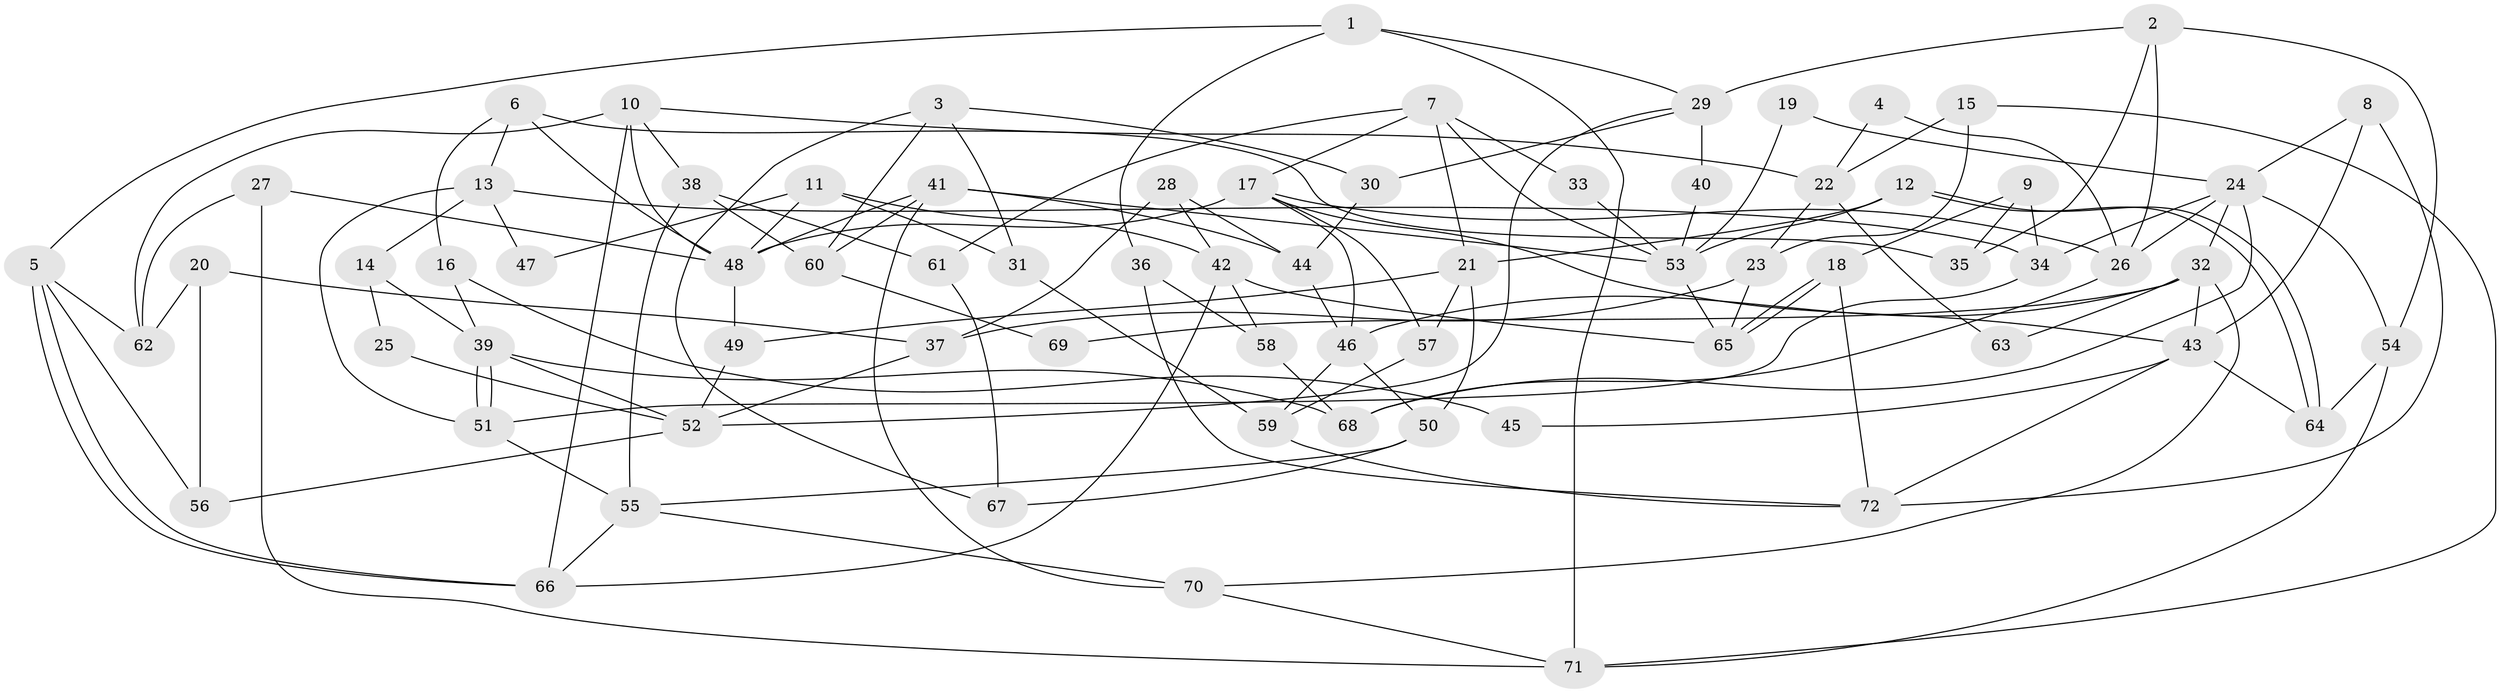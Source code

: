 // coarse degree distribution, {5: 0.21739130434782608, 8: 0.17391304347826086, 7: 0.08695652173913043, 3: 0.08695652173913043, 6: 0.17391304347826086, 4: 0.17391304347826086, 10: 0.043478260869565216, 9: 0.043478260869565216}
// Generated by graph-tools (version 1.1) at 2025/37/03/04/25 23:37:02]
// undirected, 72 vertices, 144 edges
graph export_dot {
  node [color=gray90,style=filled];
  1;
  2;
  3;
  4;
  5;
  6;
  7;
  8;
  9;
  10;
  11;
  12;
  13;
  14;
  15;
  16;
  17;
  18;
  19;
  20;
  21;
  22;
  23;
  24;
  25;
  26;
  27;
  28;
  29;
  30;
  31;
  32;
  33;
  34;
  35;
  36;
  37;
  38;
  39;
  40;
  41;
  42;
  43;
  44;
  45;
  46;
  47;
  48;
  49;
  50;
  51;
  52;
  53;
  54;
  55;
  56;
  57;
  58;
  59;
  60;
  61;
  62;
  63;
  64;
  65;
  66;
  67;
  68;
  69;
  70;
  71;
  72;
  1 -- 5;
  1 -- 71;
  1 -- 29;
  1 -- 36;
  2 -- 26;
  2 -- 54;
  2 -- 29;
  2 -- 35;
  3 -- 30;
  3 -- 60;
  3 -- 31;
  3 -- 67;
  4 -- 22;
  4 -- 26;
  5 -- 66;
  5 -- 66;
  5 -- 56;
  5 -- 62;
  6 -- 48;
  6 -- 35;
  6 -- 13;
  6 -- 16;
  7 -- 53;
  7 -- 17;
  7 -- 21;
  7 -- 33;
  7 -- 61;
  8 -- 43;
  8 -- 24;
  8 -- 72;
  9 -- 34;
  9 -- 18;
  9 -- 35;
  10 -- 48;
  10 -- 66;
  10 -- 22;
  10 -- 38;
  10 -- 62;
  11 -- 31;
  11 -- 42;
  11 -- 47;
  11 -- 48;
  12 -- 21;
  12 -- 64;
  12 -- 64;
  12 -- 53;
  13 -- 34;
  13 -- 14;
  13 -- 47;
  13 -- 51;
  14 -- 39;
  14 -- 25;
  15 -- 22;
  15 -- 71;
  15 -- 23;
  16 -- 39;
  16 -- 45;
  17 -- 48;
  17 -- 46;
  17 -- 26;
  17 -- 43;
  17 -- 57;
  18 -- 72;
  18 -- 65;
  18 -- 65;
  19 -- 24;
  19 -- 53;
  20 -- 62;
  20 -- 37;
  20 -- 56;
  21 -- 50;
  21 -- 49;
  21 -- 57;
  22 -- 23;
  22 -- 63;
  23 -- 65;
  23 -- 37;
  24 -- 68;
  24 -- 32;
  24 -- 26;
  24 -- 34;
  24 -- 54;
  25 -- 52;
  26 -- 68;
  27 -- 71;
  27 -- 62;
  27 -- 48;
  28 -- 42;
  28 -- 37;
  28 -- 44;
  29 -- 30;
  29 -- 40;
  29 -- 52;
  30 -- 44;
  31 -- 59;
  32 -- 70;
  32 -- 46;
  32 -- 43;
  32 -- 63;
  32 -- 69;
  33 -- 53;
  34 -- 51;
  36 -- 72;
  36 -- 58;
  37 -- 52;
  38 -- 61;
  38 -- 55;
  38 -- 60;
  39 -- 51;
  39 -- 51;
  39 -- 52;
  39 -- 68;
  40 -- 53;
  41 -- 53;
  41 -- 48;
  41 -- 44;
  41 -- 60;
  41 -- 70;
  42 -- 58;
  42 -- 66;
  42 -- 65;
  43 -- 45;
  43 -- 64;
  43 -- 72;
  44 -- 46;
  46 -- 59;
  46 -- 50;
  48 -- 49;
  49 -- 52;
  50 -- 55;
  50 -- 67;
  51 -- 55;
  52 -- 56;
  53 -- 65;
  54 -- 64;
  54 -- 71;
  55 -- 66;
  55 -- 70;
  57 -- 59;
  58 -- 68;
  59 -- 72;
  60 -- 69;
  61 -- 67;
  70 -- 71;
}
